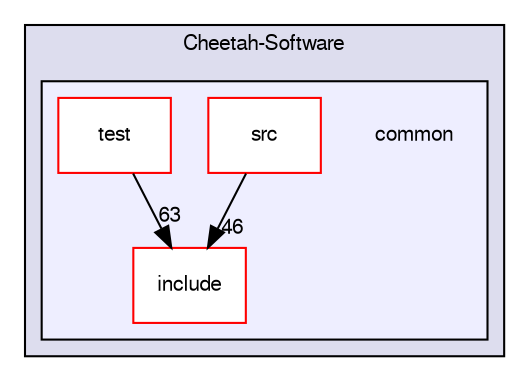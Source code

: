 digraph "common" {
  compound=true
  node [ fontsize="10", fontname="FreeSans"];
  edge [ labelfontsize="10", labelfontname="FreeSans"];
  subgraph clusterdir_7fc07a7b97001e7b1d18e11da761e2de {
    graph [ bgcolor="#ddddee", pencolor="black", label="Cheetah-Software" fontname="FreeSans", fontsize="10", URL="dir_7fc07a7b97001e7b1d18e11da761e2de.html"]
  subgraph clusterdir_860379c26524a894b3cf97b5b1ba5bdb {
    graph [ bgcolor="#eeeeff", pencolor="black", label="" URL="dir_860379c26524a894b3cf97b5b1ba5bdb.html"];
    dir_860379c26524a894b3cf97b5b1ba5bdb [shape=plaintext label="common"];
    dir_275ce76ae8a9e2090fbb7142d3994a0e [shape=box label="include" color="red" fillcolor="white" style="filled" URL="dir_275ce76ae8a9e2090fbb7142d3994a0e.html"];
    dir_054bbb67b14bc4d9ad4b8f9fd2c17d22 [shape=box label="src" color="red" fillcolor="white" style="filled" URL="dir_054bbb67b14bc4d9ad4b8f9fd2c17d22.html"];
    dir_bcd721272d4e8dced7bf80a08d191b42 [shape=box label="test" color="red" fillcolor="white" style="filled" URL="dir_bcd721272d4e8dced7bf80a08d191b42.html"];
  }
  }
  dir_054bbb67b14bc4d9ad4b8f9fd2c17d22->dir_275ce76ae8a9e2090fbb7142d3994a0e [headlabel="46", labeldistance=1.5 headhref="dir_000012_000005.html"];
  dir_bcd721272d4e8dced7bf80a08d191b42->dir_275ce76ae8a9e2090fbb7142d3994a0e [headlabel="63", labeldistance=1.5 headhref="dir_000026_000005.html"];
}
